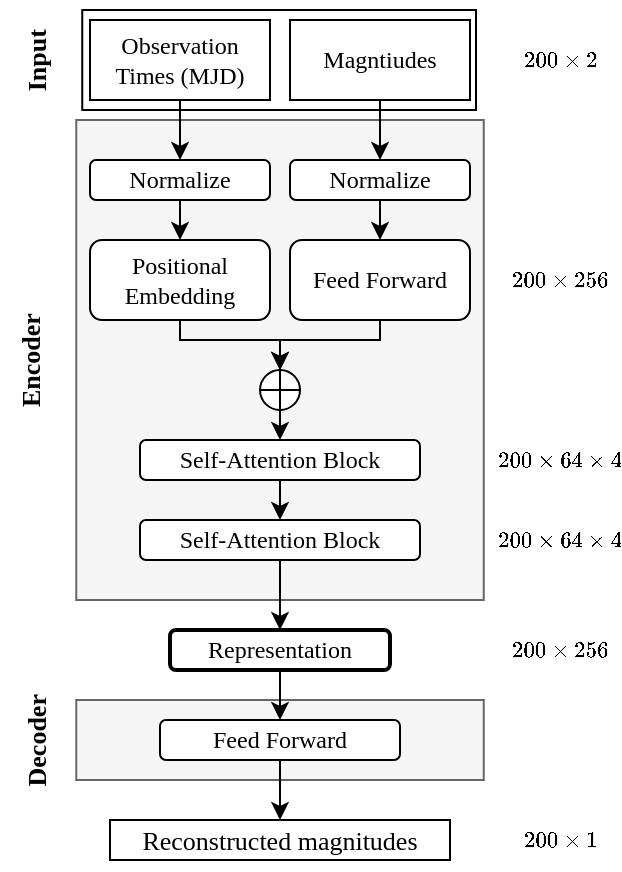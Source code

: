 <mxfile version="16.5.6" type="github">
  <diagram id="ylPClbOn9zqThLfuxPBR" name="Page-1">
    <mxGraphModel dx="1210" dy="1044" grid="1" gridSize="10" guides="1" tooltips="1" connect="1" arrows="1" fold="1" page="1" pageScale="1" pageWidth="850" pageHeight="1100" math="1" shadow="0">
      <root>
        <mxCell id="0" />
        <mxCell id="1" parent="0" />
        <mxCell id="pCEJcMm26qe6Bm-FZB1B-47" value="" style="rounded=0;whiteSpace=wrap;html=1;fontFamily=Times New Roman;fontSize=13;" vertex="1" parent="1">
          <mxGeometry x="156.13" y="165" width="196.87" height="50" as="geometry" />
        </mxCell>
        <mxCell id="pCEJcMm26qe6Bm-FZB1B-44" value="" style="rounded=0;whiteSpace=wrap;html=1;fontFamily=Times New Roman;fillColor=#f5f5f5;strokeColor=#666666;fontColor=#333333;" vertex="1" parent="1">
          <mxGeometry x="153.13" y="510" width="203.75" height="40" as="geometry" />
        </mxCell>
        <mxCell id="pCEJcMm26qe6Bm-FZB1B-24" value="" style="rounded=0;whiteSpace=wrap;html=1;fontFamily=Times New Roman;fillColor=#f5f5f5;strokeColor=#666666;fontColor=#333333;" vertex="1" parent="1">
          <mxGeometry x="153.13" y="220" width="203.75" height="240" as="geometry" />
        </mxCell>
        <mxCell id="pCEJcMm26qe6Bm-FZB1B-14" style="edgeStyle=orthogonalEdgeStyle;rounded=0;orthogonalLoop=1;jettySize=auto;html=1;exitX=0.5;exitY=1;exitDx=0;exitDy=0;entryX=0.5;entryY=0;entryDx=0;entryDy=0;fontFamily=Times New Roman;" edge="1" parent="1" source="pCEJcMm26qe6Bm-FZB1B-1" target="pCEJcMm26qe6Bm-FZB1B-3">
          <mxGeometry relative="1" as="geometry" />
        </mxCell>
        <mxCell id="pCEJcMm26qe6Bm-FZB1B-1" value="Observation Times (MJD)" style="rounded=0;whiteSpace=wrap;html=1;fontFamily=Times New Roman;" vertex="1" parent="1">
          <mxGeometry x="160" y="170" width="90" height="40" as="geometry" />
        </mxCell>
        <mxCell id="pCEJcMm26qe6Bm-FZB1B-13" style="edgeStyle=orthogonalEdgeStyle;rounded=0;orthogonalLoop=1;jettySize=auto;html=1;exitX=0.5;exitY=1;exitDx=0;exitDy=0;entryX=0.5;entryY=0;entryDx=0;entryDy=0;fontFamily=Times New Roman;" edge="1" parent="1" source="pCEJcMm26qe6Bm-FZB1B-2" target="pCEJcMm26qe6Bm-FZB1B-4">
          <mxGeometry relative="1" as="geometry" />
        </mxCell>
        <mxCell id="pCEJcMm26qe6Bm-FZB1B-2" value="Magntiudes" style="rounded=0;whiteSpace=wrap;html=1;fontFamily=Times New Roman;" vertex="1" parent="1">
          <mxGeometry x="260" y="170" width="90" height="40" as="geometry" />
        </mxCell>
        <mxCell id="pCEJcMm26qe6Bm-FZB1B-11" style="edgeStyle=orthogonalEdgeStyle;rounded=0;orthogonalLoop=1;jettySize=auto;html=1;exitX=0.5;exitY=1;exitDx=0;exitDy=0;entryX=0.5;entryY=0;entryDx=0;entryDy=0;fontFamily=Times New Roman;" edge="1" parent="1" source="pCEJcMm26qe6Bm-FZB1B-3" target="pCEJcMm26qe6Bm-FZB1B-6">
          <mxGeometry relative="1" as="geometry" />
        </mxCell>
        <mxCell id="pCEJcMm26qe6Bm-FZB1B-3" value="Normalize" style="rounded=1;whiteSpace=wrap;html=1;fontFamily=Times New Roman;" vertex="1" parent="1">
          <mxGeometry x="160" y="240" width="90" height="20" as="geometry" />
        </mxCell>
        <mxCell id="pCEJcMm26qe6Bm-FZB1B-12" style="edgeStyle=orthogonalEdgeStyle;rounded=0;orthogonalLoop=1;jettySize=auto;html=1;exitX=0.5;exitY=1;exitDx=0;exitDy=0;entryX=0.5;entryY=0;entryDx=0;entryDy=0;fontFamily=Times New Roman;" edge="1" parent="1" source="pCEJcMm26qe6Bm-FZB1B-4" target="pCEJcMm26qe6Bm-FZB1B-7">
          <mxGeometry relative="1" as="geometry" />
        </mxCell>
        <mxCell id="pCEJcMm26qe6Bm-FZB1B-4" value="Normalize" style="rounded=1;whiteSpace=wrap;html=1;fontFamily=Times New Roman;" vertex="1" parent="1">
          <mxGeometry x="260" y="240" width="90" height="20" as="geometry" />
        </mxCell>
        <mxCell id="pCEJcMm26qe6Bm-FZB1B-9" style="edgeStyle=orthogonalEdgeStyle;rounded=0;orthogonalLoop=1;jettySize=auto;html=1;exitX=0.5;exitY=1;exitDx=0;exitDy=0;entryX=0.5;entryY=0;entryDx=0;entryDy=0;fontFamily=Times New Roman;" edge="1" parent="1" source="pCEJcMm26qe6Bm-FZB1B-6" target="pCEJcMm26qe6Bm-FZB1B-8">
          <mxGeometry relative="1" as="geometry">
            <Array as="points">
              <mxPoint x="205" y="330" />
              <mxPoint x="255" y="330" />
            </Array>
          </mxGeometry>
        </mxCell>
        <mxCell id="pCEJcMm26qe6Bm-FZB1B-6" value="Positional Embedding" style="rounded=1;whiteSpace=wrap;html=1;fontFamily=Times New Roman;" vertex="1" parent="1">
          <mxGeometry x="160" y="280" width="90" height="40" as="geometry" />
        </mxCell>
        <mxCell id="pCEJcMm26qe6Bm-FZB1B-10" style="edgeStyle=orthogonalEdgeStyle;rounded=0;orthogonalLoop=1;jettySize=auto;html=1;exitX=0.5;exitY=1;exitDx=0;exitDy=0;entryX=0.5;entryY=0;entryDx=0;entryDy=0;fontFamily=Times New Roman;" edge="1" parent="1" source="pCEJcMm26qe6Bm-FZB1B-7" target="pCEJcMm26qe6Bm-FZB1B-8">
          <mxGeometry relative="1" as="geometry">
            <Array as="points">
              <mxPoint x="305" y="330" />
              <mxPoint x="255" y="330" />
            </Array>
          </mxGeometry>
        </mxCell>
        <mxCell id="pCEJcMm26qe6Bm-FZB1B-7" value="Feed Forward" style="rounded=1;whiteSpace=wrap;html=1;fontFamily=Times New Roman;" vertex="1" parent="1">
          <mxGeometry x="260" y="280" width="90" height="40" as="geometry" />
        </mxCell>
        <mxCell id="pCEJcMm26qe6Bm-FZB1B-16" style="edgeStyle=orthogonalEdgeStyle;rounded=0;orthogonalLoop=1;jettySize=auto;html=1;exitX=0.5;exitY=1;exitDx=0;exitDy=0;entryX=0.5;entryY=0;entryDx=0;entryDy=0;fontFamily=Times New Roman;" edge="1" parent="1" source="pCEJcMm26qe6Bm-FZB1B-8" target="pCEJcMm26qe6Bm-FZB1B-15">
          <mxGeometry relative="1" as="geometry" />
        </mxCell>
        <mxCell id="pCEJcMm26qe6Bm-FZB1B-8" value="" style="shape=orEllipse;perimeter=ellipsePerimeter;whiteSpace=wrap;html=1;backgroundOutline=1;fontFamily=Times New Roman;fontStyle=0" vertex="1" parent="1">
          <mxGeometry x="245.01" y="345" width="20" height="20" as="geometry" />
        </mxCell>
        <mxCell id="pCEJcMm26qe6Bm-FZB1B-18" style="edgeStyle=orthogonalEdgeStyle;rounded=0;orthogonalLoop=1;jettySize=auto;html=1;exitX=0.5;exitY=1;exitDx=0;exitDy=0;entryX=0.5;entryY=0;entryDx=0;entryDy=0;fontFamily=Times New Roman;" edge="1" parent="1" source="pCEJcMm26qe6Bm-FZB1B-15" target="pCEJcMm26qe6Bm-FZB1B-17">
          <mxGeometry relative="1" as="geometry" />
        </mxCell>
        <mxCell id="pCEJcMm26qe6Bm-FZB1B-15" value="Self-Attention Block" style="rounded=1;whiteSpace=wrap;html=1;fontFamily=Times New Roman;" vertex="1" parent="1">
          <mxGeometry x="185" y="380" width="140" height="20" as="geometry" />
        </mxCell>
        <mxCell id="pCEJcMm26qe6Bm-FZB1B-20" style="edgeStyle=orthogonalEdgeStyle;rounded=0;orthogonalLoop=1;jettySize=auto;html=1;exitX=0.5;exitY=1;exitDx=0;exitDy=0;entryX=0.5;entryY=0;entryDx=0;entryDy=0;fontFamily=Times New Roman;" edge="1" parent="1" source="pCEJcMm26qe6Bm-FZB1B-17" target="pCEJcMm26qe6Bm-FZB1B-19">
          <mxGeometry relative="1" as="geometry" />
        </mxCell>
        <mxCell id="pCEJcMm26qe6Bm-FZB1B-17" value="Self-Attention Block" style="rounded=1;whiteSpace=wrap;html=1;fontFamily=Times New Roman;" vertex="1" parent="1">
          <mxGeometry x="185" y="420" width="140" height="20" as="geometry" />
        </mxCell>
        <mxCell id="pCEJcMm26qe6Bm-FZB1B-30" style="edgeStyle=orthogonalEdgeStyle;rounded=0;orthogonalLoop=1;jettySize=auto;html=1;exitX=0.5;exitY=1;exitDx=0;exitDy=0;entryX=0.5;entryY=0;entryDx=0;entryDy=0;fontFamily=Times New Roman;" edge="1" parent="1" source="pCEJcMm26qe6Bm-FZB1B-19" target="pCEJcMm26qe6Bm-FZB1B-25">
          <mxGeometry relative="1" as="geometry" />
        </mxCell>
        <mxCell id="pCEJcMm26qe6Bm-FZB1B-19" value="Representation" style="rounded=1;whiteSpace=wrap;html=1;fontFamily=Times New Roman;strokeWidth=2;" vertex="1" parent="1">
          <mxGeometry x="200" y="475" width="110" height="20" as="geometry" />
        </mxCell>
        <mxCell id="pCEJcMm26qe6Bm-FZB1B-41" style="edgeStyle=orthogonalEdgeStyle;rounded=0;orthogonalLoop=1;jettySize=auto;html=1;exitX=0.5;exitY=1;exitDx=0;exitDy=0;entryX=0.5;entryY=0;entryDx=0;entryDy=0;fontFamily=Times New Roman;fontSize=13;" edge="1" parent="1" source="pCEJcMm26qe6Bm-FZB1B-25">
          <mxGeometry relative="1" as="geometry">
            <mxPoint x="255" y="570" as="targetPoint" />
          </mxGeometry>
        </mxCell>
        <mxCell id="pCEJcMm26qe6Bm-FZB1B-25" value="Feed Forward" style="rounded=1;whiteSpace=wrap;html=1;fontFamily=Times New Roman;" vertex="1" parent="1">
          <mxGeometry x="195" y="520" width="120" height="20" as="geometry" />
        </mxCell>
        <mxCell id="pCEJcMm26qe6Bm-FZB1B-31" value="Encoder" style="text;html=1;strokeColor=none;fillColor=none;align=center;verticalAlign=middle;whiteSpace=wrap;rounded=0;rotation=-90;fontFamily=Times New Roman;fontSize=13;fontStyle=1" vertex="1" parent="1">
          <mxGeometry x="100" y="325" width="60" height="30" as="geometry" />
        </mxCell>
        <mxCell id="pCEJcMm26qe6Bm-FZB1B-32" value="Decoder" style="text;html=1;strokeColor=none;fillColor=none;align=center;verticalAlign=middle;whiteSpace=wrap;rounded=0;rotation=-90;fontFamily=Times New Roman;fontSize=13;fontStyle=1" vertex="1" parent="1">
          <mxGeometry x="103.13" y="515" width="60" height="30" as="geometry" />
        </mxCell>
        <mxCell id="pCEJcMm26qe6Bm-FZB1B-34" value="$$200\times 256$$" style="text;html=1;strokeColor=none;fillColor=none;align=center;verticalAlign=middle;whiteSpace=wrap;rounded=0;fontFamily=Times New Roman;fontSize=11;rotation=0;fontStyle=0" vertex="1" parent="1">
          <mxGeometry x="365" y="285" width="60" height="30" as="geometry" />
        </mxCell>
        <mxCell id="pCEJcMm26qe6Bm-FZB1B-35" value="$$200\times 64\times4$$" style="text;html=1;strokeColor=none;fillColor=none;align=center;verticalAlign=middle;whiteSpace=wrap;rounded=0;fontFamily=Times New Roman;fontSize=11;rotation=0;fontStyle=0" vertex="1" parent="1">
          <mxGeometry x="365" y="375" width="60" height="30" as="geometry" />
        </mxCell>
        <mxCell id="pCEJcMm26qe6Bm-FZB1B-36" value="$$200\times 256$$" style="text;html=1;strokeColor=none;fillColor=none;align=center;verticalAlign=middle;whiteSpace=wrap;rounded=0;fontFamily=Times New Roman;fontSize=11;rotation=0;fontStyle=0" vertex="1" parent="1">
          <mxGeometry x="365" y="470" width="60" height="30" as="geometry" />
        </mxCell>
        <mxCell id="pCEJcMm26qe6Bm-FZB1B-37" value="$$200\times 1$$" style="text;html=1;strokeColor=none;fillColor=none;align=center;verticalAlign=middle;whiteSpace=wrap;rounded=0;fontFamily=Times New Roman;fontSize=11;rotation=0;fontStyle=0" vertex="1" parent="1">
          <mxGeometry x="365" y="565" width="60" height="30" as="geometry" />
        </mxCell>
        <mxCell id="pCEJcMm26qe6Bm-FZB1B-38" value="$$200\times 2$$" style="text;html=1;strokeColor=none;fillColor=none;align=center;verticalAlign=middle;whiteSpace=wrap;rounded=0;fontFamily=Times New Roman;fontSize=11;rotation=0;fontStyle=0" vertex="1" parent="1">
          <mxGeometry x="365" y="175" width="60" height="30" as="geometry" />
        </mxCell>
        <mxCell id="pCEJcMm26qe6Bm-FZB1B-42" value="Reconstructed magnitudes" style="rounded=0;whiteSpace=wrap;html=1;fontFamily=Times New Roman;fontSize=13;" vertex="1" parent="1">
          <mxGeometry x="170" y="570" width="170" height="20" as="geometry" />
        </mxCell>
        <mxCell id="pCEJcMm26qe6Bm-FZB1B-45" value="$$200\times 64\times4$$" style="text;html=1;strokeColor=none;fillColor=none;align=center;verticalAlign=middle;whiteSpace=wrap;rounded=0;fontFamily=Times New Roman;fontSize=11;rotation=0;fontStyle=0" vertex="1" parent="1">
          <mxGeometry x="365" y="415" width="60" height="30" as="geometry" />
        </mxCell>
        <mxCell id="pCEJcMm26qe6Bm-FZB1B-48" value="Input" style="text;html=1;strokeColor=none;fillColor=none;align=center;verticalAlign=middle;whiteSpace=wrap;rounded=0;rotation=-90;fontFamily=Times New Roman;fontSize=13;fontStyle=1" vertex="1" parent="1">
          <mxGeometry x="103.13" y="175" width="60" height="30" as="geometry" />
        </mxCell>
      </root>
    </mxGraphModel>
  </diagram>
</mxfile>
